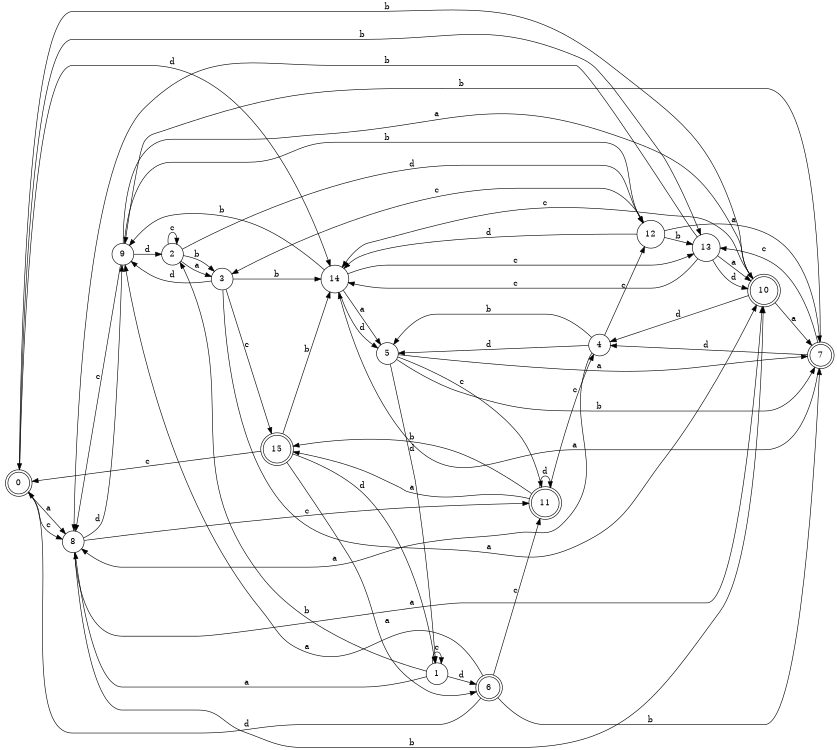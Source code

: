 digraph n13_7 {
__start0 [label="" shape="none"];

rankdir=LR;
size="8,5";

s0 [style="rounded,filled", color="black", fillcolor="white" shape="doublecircle", label="0"];
s1 [style="filled", color="black", fillcolor="white" shape="circle", label="1"];
s2 [style="filled", color="black", fillcolor="white" shape="circle", label="2"];
s3 [style="filled", color="black", fillcolor="white" shape="circle", label="3"];
s4 [style="filled", color="black", fillcolor="white" shape="circle", label="4"];
s5 [style="filled", color="black", fillcolor="white" shape="circle", label="5"];
s6 [style="rounded,filled", color="black", fillcolor="white" shape="doublecircle", label="6"];
s7 [style="rounded,filled", color="black", fillcolor="white" shape="doublecircle", label="7"];
s8 [style="filled", color="black", fillcolor="white" shape="circle", label="8"];
s9 [style="filled", color="black", fillcolor="white" shape="circle", label="9"];
s10 [style="rounded,filled", color="black", fillcolor="white" shape="doublecircle", label="10"];
s11 [style="rounded,filled", color="black", fillcolor="white" shape="doublecircle", label="11"];
s12 [style="filled", color="black", fillcolor="white" shape="circle", label="12"];
s13 [style="filled", color="black", fillcolor="white" shape="circle", label="13"];
s14 [style="filled", color="black", fillcolor="white" shape="circle", label="14"];
s15 [style="rounded,filled", color="black", fillcolor="white" shape="doublecircle", label="15"];
s0 -> s8 [label="a"];
s0 -> s13 [label="b"];
s0 -> s8 [label="c"];
s0 -> s14 [label="d"];
s1 -> s8 [label="a"];
s1 -> s2 [label="b"];
s1 -> s1 [label="c"];
s1 -> s6 [label="d"];
s2 -> s3 [label="a"];
s2 -> s3 [label="b"];
s2 -> s2 [label="c"];
s2 -> s12 [label="d"];
s3 -> s10 [label="a"];
s3 -> s14 [label="b"];
s3 -> s15 [label="c"];
s3 -> s9 [label="d"];
s4 -> s8 [label="a"];
s4 -> s5 [label="b"];
s4 -> s12 [label="c"];
s4 -> s5 [label="d"];
s5 -> s7 [label="a"];
s5 -> s7 [label="b"];
s5 -> s11 [label="c"];
s5 -> s1 [label="d"];
s6 -> s9 [label="a"];
s6 -> s7 [label="b"];
s6 -> s11 [label="c"];
s6 -> s0 [label="d"];
s7 -> s14 [label="a"];
s7 -> s9 [label="b"];
s7 -> s13 [label="c"];
s7 -> s4 [label="d"];
s8 -> s10 [label="a"];
s8 -> s10 [label="b"];
s8 -> s11 [label="c"];
s8 -> s9 [label="d"];
s9 -> s10 [label="a"];
s9 -> s12 [label="b"];
s9 -> s8 [label="c"];
s9 -> s2 [label="d"];
s10 -> s7 [label="a"];
s10 -> s0 [label="b"];
s10 -> s14 [label="c"];
s10 -> s4 [label="d"];
s11 -> s15 [label="a"];
s11 -> s15 [label="b"];
s11 -> s4 [label="c"];
s11 -> s11 [label="d"];
s12 -> s7 [label="a"];
s12 -> s13 [label="b"];
s12 -> s3 [label="c"];
s12 -> s14 [label="d"];
s13 -> s10 [label="a"];
s13 -> s8 [label="b"];
s13 -> s14 [label="c"];
s13 -> s10 [label="d"];
s14 -> s5 [label="a"];
s14 -> s9 [label="b"];
s14 -> s13 [label="c"];
s14 -> s5 [label="d"];
s15 -> s6 [label="a"];
s15 -> s14 [label="b"];
s15 -> s0 [label="c"];
s15 -> s1 [label="d"];

}